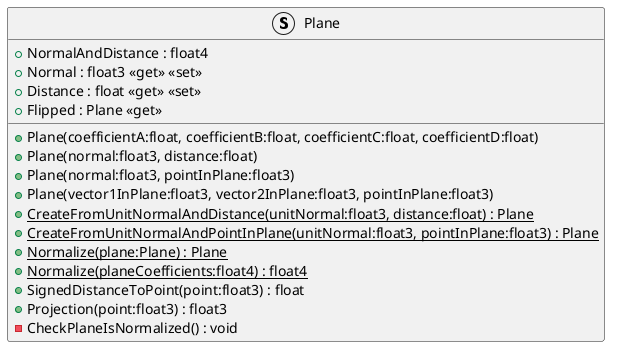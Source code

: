 @startuml
struct Plane {
    + NormalAndDistance : float4
    + Plane(coefficientA:float, coefficientB:float, coefficientC:float, coefficientD:float)
    + Plane(normal:float3, distance:float)
    + Plane(normal:float3, pointInPlane:float3)
    + Plane(vector1InPlane:float3, vector2InPlane:float3, pointInPlane:float3)
    + {static} CreateFromUnitNormalAndDistance(unitNormal:float3, distance:float) : Plane
    + {static} CreateFromUnitNormalAndPointInPlane(unitNormal:float3, pointInPlane:float3) : Plane
    + Normal : float3 <<get>> <<set>>
    + Distance : float <<get>> <<set>>
    + {static} Normalize(plane:Plane) : Plane
    + {static} Normalize(planeCoefficients:float4) : float4
    + SignedDistanceToPoint(point:float3) : float
    + Projection(point:float3) : float3
    + Flipped : Plane <<get>>
    - CheckPlaneIsNormalized() : void
}
@enduml
